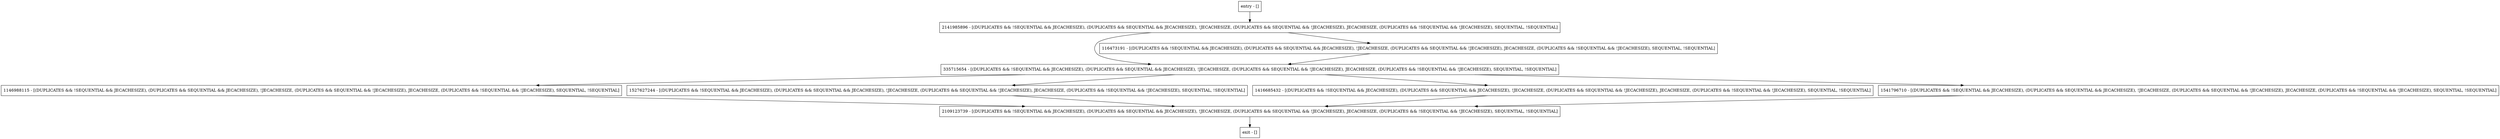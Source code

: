 digraph run {
node [shape=record];
2109123739 [label="2109123739 - [(DUPLICATES && !SEQUENTIAL && JECACHESIZE), (DUPLICATES && SEQUENTIAL && JECACHESIZE), !JECACHESIZE, (DUPLICATES && SEQUENTIAL && !JECACHESIZE), JECACHESIZE, (DUPLICATES && !SEQUENTIAL && !JECACHESIZE), SEQUENTIAL, !SEQUENTIAL]"];
entry [label="entry - []"];
exit [label="exit - []"];
335715654 [label="335715654 - [(DUPLICATES && !SEQUENTIAL && JECACHESIZE), (DUPLICATES && SEQUENTIAL && JECACHESIZE), !JECACHESIZE, (DUPLICATES && SEQUENTIAL && !JECACHESIZE), JECACHESIZE, (DUPLICATES && !SEQUENTIAL && !JECACHESIZE), SEQUENTIAL, !SEQUENTIAL]"];
116473191 [label="116473191 - [(DUPLICATES && !SEQUENTIAL && JECACHESIZE), (DUPLICATES && SEQUENTIAL && JECACHESIZE), !JECACHESIZE, (DUPLICATES && SEQUENTIAL && !JECACHESIZE), JECACHESIZE, (DUPLICATES && !SEQUENTIAL && !JECACHESIZE), SEQUENTIAL, !SEQUENTIAL]"];
1146988115 [label="1146988115 - [(DUPLICATES && !SEQUENTIAL && JECACHESIZE), (DUPLICATES && SEQUENTIAL && JECACHESIZE), !JECACHESIZE, (DUPLICATES && SEQUENTIAL && !JECACHESIZE), JECACHESIZE, (DUPLICATES && !SEQUENTIAL && !JECACHESIZE), SEQUENTIAL, !SEQUENTIAL]"];
2141985896 [label="2141985896 - [(DUPLICATES && !SEQUENTIAL && JECACHESIZE), (DUPLICATES && SEQUENTIAL && JECACHESIZE), !JECACHESIZE, (DUPLICATES && SEQUENTIAL && !JECACHESIZE), JECACHESIZE, (DUPLICATES && !SEQUENTIAL && !JECACHESIZE), SEQUENTIAL, !SEQUENTIAL]"];
1527627244 [label="1527627244 - [(DUPLICATES && !SEQUENTIAL && JECACHESIZE), (DUPLICATES && SEQUENTIAL && JECACHESIZE), !JECACHESIZE, (DUPLICATES && SEQUENTIAL && !JECACHESIZE), JECACHESIZE, (DUPLICATES && !SEQUENTIAL && !JECACHESIZE), SEQUENTIAL, !SEQUENTIAL]"];
1416685432 [label="1416685432 - [(DUPLICATES && !SEQUENTIAL && JECACHESIZE), (DUPLICATES && SEQUENTIAL && JECACHESIZE), !JECACHESIZE, (DUPLICATES && SEQUENTIAL && !JECACHESIZE), JECACHESIZE, (DUPLICATES && !SEQUENTIAL && !JECACHESIZE), SEQUENTIAL, !SEQUENTIAL]"];
1541796710 [label="1541796710 - [(DUPLICATES && !SEQUENTIAL && JECACHESIZE), (DUPLICATES && SEQUENTIAL && JECACHESIZE), !JECACHESIZE, (DUPLICATES && SEQUENTIAL && !JECACHESIZE), JECACHESIZE, (DUPLICATES && !SEQUENTIAL && !JECACHESIZE), SEQUENTIAL, !SEQUENTIAL]"];
entry;
exit;
2109123739 -> exit;
entry -> 2141985896;
335715654 -> 1146988115;
335715654 -> 1527627244;
335715654 -> 1416685432;
335715654 -> 1541796710;
116473191 -> 335715654;
1146988115 -> 2109123739;
2141985896 -> 335715654;
2141985896 -> 116473191;
1527627244 -> 2109123739;
1416685432 -> 2109123739;
1541796710 -> 2109123739;
}

